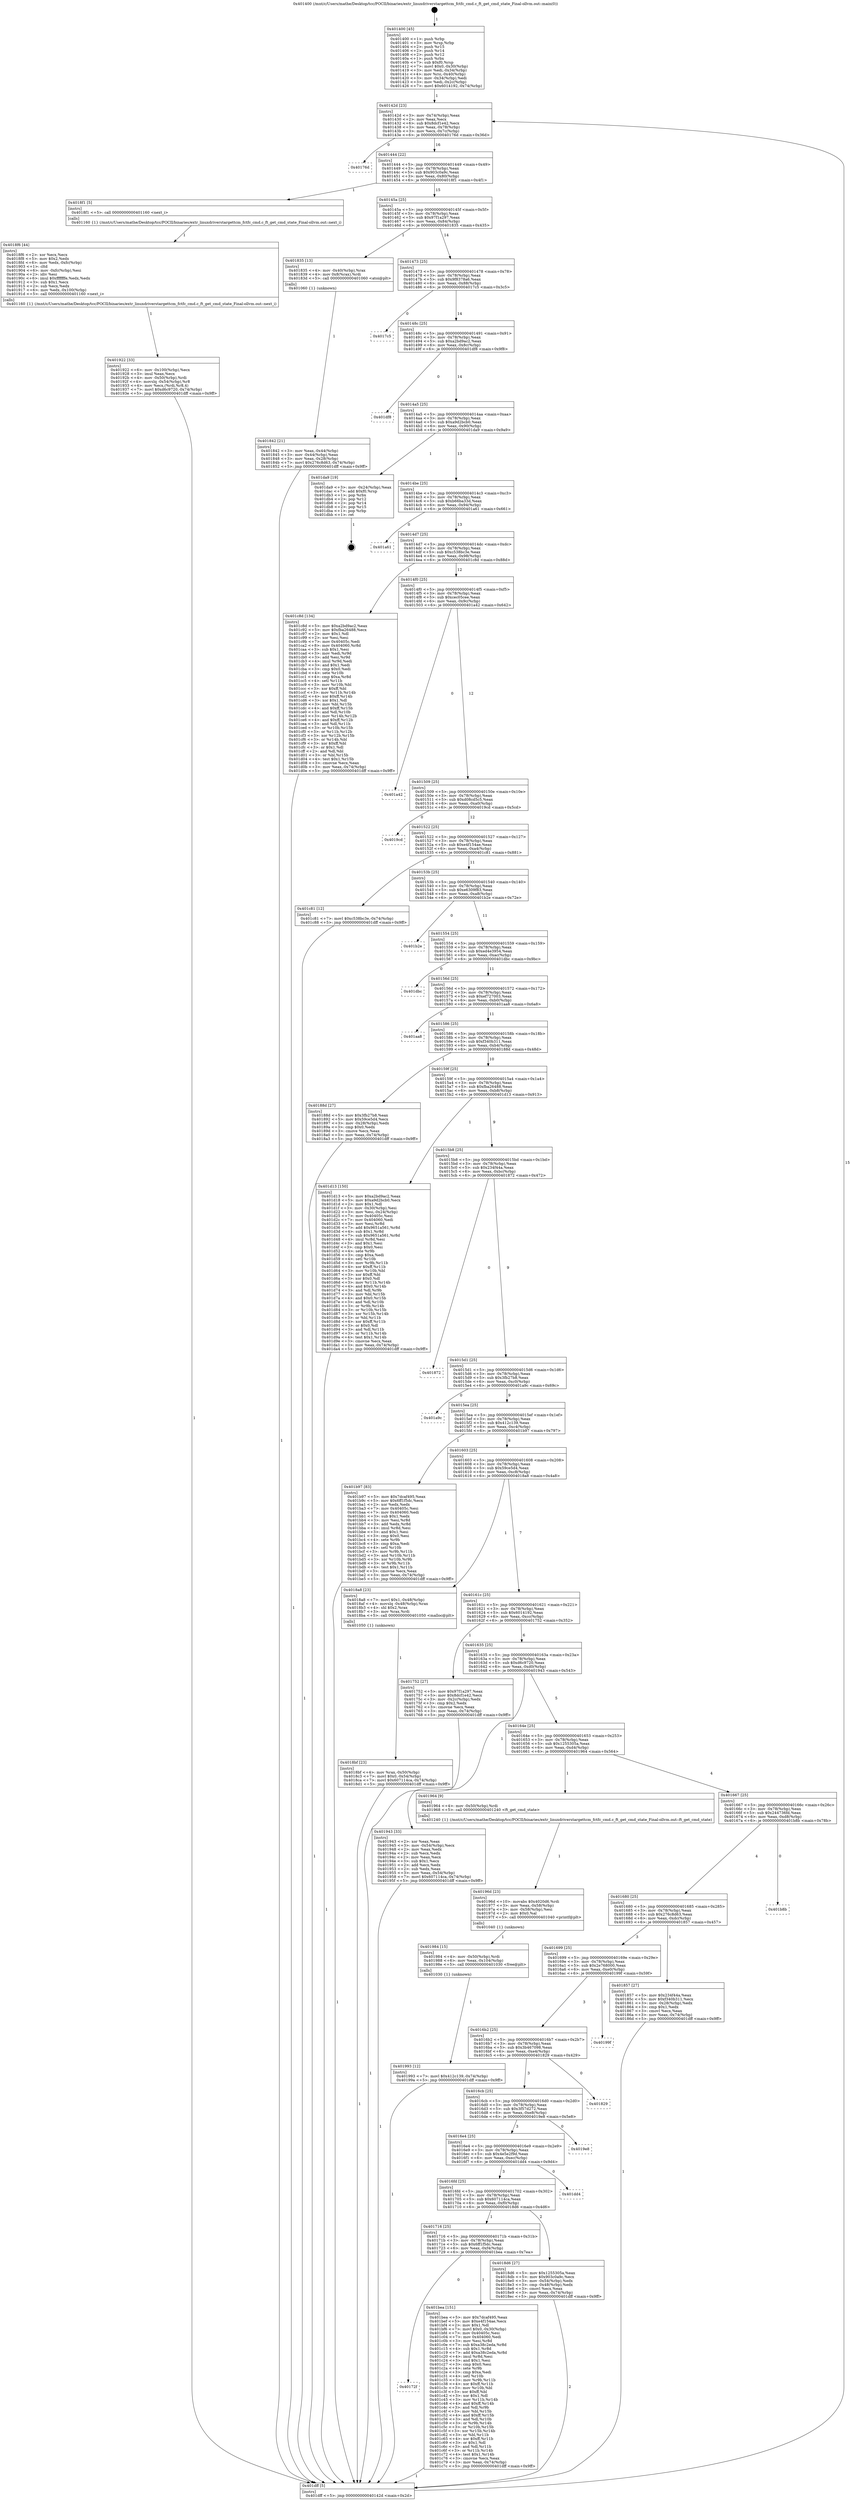 digraph "0x401400" {
  label = "0x401400 (/mnt/c/Users/mathe/Desktop/tcc/POCII/binaries/extr_linuxdriverstargettcm_fctfc_cmd.c_ft_get_cmd_state_Final-ollvm.out::main(0))"
  labelloc = "t"
  node[shape=record]

  Entry [label="",width=0.3,height=0.3,shape=circle,fillcolor=black,style=filled]
  "0x40142d" [label="{
     0x40142d [23]\l
     | [instrs]\l
     &nbsp;&nbsp;0x40142d \<+3\>: mov -0x74(%rbp),%eax\l
     &nbsp;&nbsp;0x401430 \<+2\>: mov %eax,%ecx\l
     &nbsp;&nbsp;0x401432 \<+6\>: sub $0x8dcf1e42,%ecx\l
     &nbsp;&nbsp;0x401438 \<+3\>: mov %eax,-0x78(%rbp)\l
     &nbsp;&nbsp;0x40143b \<+3\>: mov %ecx,-0x7c(%rbp)\l
     &nbsp;&nbsp;0x40143e \<+6\>: je 000000000040176d \<main+0x36d\>\l
  }"]
  "0x40176d" [label="{
     0x40176d\l
  }", style=dashed]
  "0x401444" [label="{
     0x401444 [22]\l
     | [instrs]\l
     &nbsp;&nbsp;0x401444 \<+5\>: jmp 0000000000401449 \<main+0x49\>\l
     &nbsp;&nbsp;0x401449 \<+3\>: mov -0x78(%rbp),%eax\l
     &nbsp;&nbsp;0x40144c \<+5\>: sub $0x903c0a9c,%eax\l
     &nbsp;&nbsp;0x401451 \<+3\>: mov %eax,-0x80(%rbp)\l
     &nbsp;&nbsp;0x401454 \<+6\>: je 00000000004018f1 \<main+0x4f1\>\l
  }"]
  Exit [label="",width=0.3,height=0.3,shape=circle,fillcolor=black,style=filled,peripheries=2]
  "0x4018f1" [label="{
     0x4018f1 [5]\l
     | [instrs]\l
     &nbsp;&nbsp;0x4018f1 \<+5\>: call 0000000000401160 \<next_i\>\l
     | [calls]\l
     &nbsp;&nbsp;0x401160 \{1\} (/mnt/c/Users/mathe/Desktop/tcc/POCII/binaries/extr_linuxdriverstargettcm_fctfc_cmd.c_ft_get_cmd_state_Final-ollvm.out::next_i)\l
  }"]
  "0x40145a" [label="{
     0x40145a [25]\l
     | [instrs]\l
     &nbsp;&nbsp;0x40145a \<+5\>: jmp 000000000040145f \<main+0x5f\>\l
     &nbsp;&nbsp;0x40145f \<+3\>: mov -0x78(%rbp),%eax\l
     &nbsp;&nbsp;0x401462 \<+5\>: sub $0x97f1a297,%eax\l
     &nbsp;&nbsp;0x401467 \<+6\>: mov %eax,-0x84(%rbp)\l
     &nbsp;&nbsp;0x40146d \<+6\>: je 0000000000401835 \<main+0x435\>\l
  }"]
  "0x40172f" [label="{
     0x40172f\l
  }", style=dashed]
  "0x401835" [label="{
     0x401835 [13]\l
     | [instrs]\l
     &nbsp;&nbsp;0x401835 \<+4\>: mov -0x40(%rbp),%rax\l
     &nbsp;&nbsp;0x401839 \<+4\>: mov 0x8(%rax),%rdi\l
     &nbsp;&nbsp;0x40183d \<+5\>: call 0000000000401060 \<atoi@plt\>\l
     | [calls]\l
     &nbsp;&nbsp;0x401060 \{1\} (unknown)\l
  }"]
  "0x401473" [label="{
     0x401473 [25]\l
     | [instrs]\l
     &nbsp;&nbsp;0x401473 \<+5\>: jmp 0000000000401478 \<main+0x78\>\l
     &nbsp;&nbsp;0x401478 \<+3\>: mov -0x78(%rbp),%eax\l
     &nbsp;&nbsp;0x40147b \<+5\>: sub $0x9f8378a6,%eax\l
     &nbsp;&nbsp;0x401480 \<+6\>: mov %eax,-0x88(%rbp)\l
     &nbsp;&nbsp;0x401486 \<+6\>: je 00000000004017c5 \<main+0x3c5\>\l
  }"]
  "0x401bea" [label="{
     0x401bea [151]\l
     | [instrs]\l
     &nbsp;&nbsp;0x401bea \<+5\>: mov $0x7dcaf495,%eax\l
     &nbsp;&nbsp;0x401bef \<+5\>: mov $0xe4f154ae,%ecx\l
     &nbsp;&nbsp;0x401bf4 \<+2\>: mov $0x1,%dl\l
     &nbsp;&nbsp;0x401bf6 \<+7\>: movl $0x0,-0x30(%rbp)\l
     &nbsp;&nbsp;0x401bfd \<+7\>: mov 0x40405c,%esi\l
     &nbsp;&nbsp;0x401c04 \<+7\>: mov 0x404060,%edi\l
     &nbsp;&nbsp;0x401c0b \<+3\>: mov %esi,%r8d\l
     &nbsp;&nbsp;0x401c0e \<+7\>: sub $0xa38c2eda,%r8d\l
     &nbsp;&nbsp;0x401c15 \<+4\>: sub $0x1,%r8d\l
     &nbsp;&nbsp;0x401c19 \<+7\>: add $0xa38c2eda,%r8d\l
     &nbsp;&nbsp;0x401c20 \<+4\>: imul %r8d,%esi\l
     &nbsp;&nbsp;0x401c24 \<+3\>: and $0x1,%esi\l
     &nbsp;&nbsp;0x401c27 \<+3\>: cmp $0x0,%esi\l
     &nbsp;&nbsp;0x401c2a \<+4\>: sete %r9b\l
     &nbsp;&nbsp;0x401c2e \<+3\>: cmp $0xa,%edi\l
     &nbsp;&nbsp;0x401c31 \<+4\>: setl %r10b\l
     &nbsp;&nbsp;0x401c35 \<+3\>: mov %r9b,%r11b\l
     &nbsp;&nbsp;0x401c38 \<+4\>: xor $0xff,%r11b\l
     &nbsp;&nbsp;0x401c3c \<+3\>: mov %r10b,%bl\l
     &nbsp;&nbsp;0x401c3f \<+3\>: xor $0xff,%bl\l
     &nbsp;&nbsp;0x401c42 \<+3\>: xor $0x1,%dl\l
     &nbsp;&nbsp;0x401c45 \<+3\>: mov %r11b,%r14b\l
     &nbsp;&nbsp;0x401c48 \<+4\>: and $0xff,%r14b\l
     &nbsp;&nbsp;0x401c4c \<+3\>: and %dl,%r9b\l
     &nbsp;&nbsp;0x401c4f \<+3\>: mov %bl,%r15b\l
     &nbsp;&nbsp;0x401c52 \<+4\>: and $0xff,%r15b\l
     &nbsp;&nbsp;0x401c56 \<+3\>: and %dl,%r10b\l
     &nbsp;&nbsp;0x401c59 \<+3\>: or %r9b,%r14b\l
     &nbsp;&nbsp;0x401c5c \<+3\>: or %r10b,%r15b\l
     &nbsp;&nbsp;0x401c5f \<+3\>: xor %r15b,%r14b\l
     &nbsp;&nbsp;0x401c62 \<+3\>: or %bl,%r11b\l
     &nbsp;&nbsp;0x401c65 \<+4\>: xor $0xff,%r11b\l
     &nbsp;&nbsp;0x401c69 \<+3\>: or $0x1,%dl\l
     &nbsp;&nbsp;0x401c6c \<+3\>: and %dl,%r11b\l
     &nbsp;&nbsp;0x401c6f \<+3\>: or %r11b,%r14b\l
     &nbsp;&nbsp;0x401c72 \<+4\>: test $0x1,%r14b\l
     &nbsp;&nbsp;0x401c76 \<+3\>: cmovne %ecx,%eax\l
     &nbsp;&nbsp;0x401c79 \<+3\>: mov %eax,-0x74(%rbp)\l
     &nbsp;&nbsp;0x401c7c \<+5\>: jmp 0000000000401dff \<main+0x9ff\>\l
  }"]
  "0x4017c5" [label="{
     0x4017c5\l
  }", style=dashed]
  "0x40148c" [label="{
     0x40148c [25]\l
     | [instrs]\l
     &nbsp;&nbsp;0x40148c \<+5\>: jmp 0000000000401491 \<main+0x91\>\l
     &nbsp;&nbsp;0x401491 \<+3\>: mov -0x78(%rbp),%eax\l
     &nbsp;&nbsp;0x401494 \<+5\>: sub $0xa2bd9ac2,%eax\l
     &nbsp;&nbsp;0x401499 \<+6\>: mov %eax,-0x8c(%rbp)\l
     &nbsp;&nbsp;0x40149f \<+6\>: je 0000000000401df8 \<main+0x9f8\>\l
  }"]
  "0x401993" [label="{
     0x401993 [12]\l
     | [instrs]\l
     &nbsp;&nbsp;0x401993 \<+7\>: movl $0x412c139,-0x74(%rbp)\l
     &nbsp;&nbsp;0x40199a \<+5\>: jmp 0000000000401dff \<main+0x9ff\>\l
  }"]
  "0x401df8" [label="{
     0x401df8\l
  }", style=dashed]
  "0x4014a5" [label="{
     0x4014a5 [25]\l
     | [instrs]\l
     &nbsp;&nbsp;0x4014a5 \<+5\>: jmp 00000000004014aa \<main+0xaa\>\l
     &nbsp;&nbsp;0x4014aa \<+3\>: mov -0x78(%rbp),%eax\l
     &nbsp;&nbsp;0x4014ad \<+5\>: sub $0xa9d2bcb0,%eax\l
     &nbsp;&nbsp;0x4014b2 \<+6\>: mov %eax,-0x90(%rbp)\l
     &nbsp;&nbsp;0x4014b8 \<+6\>: je 0000000000401da9 \<main+0x9a9\>\l
  }"]
  "0x401984" [label="{
     0x401984 [15]\l
     | [instrs]\l
     &nbsp;&nbsp;0x401984 \<+4\>: mov -0x50(%rbp),%rdi\l
     &nbsp;&nbsp;0x401988 \<+6\>: mov %eax,-0x104(%rbp)\l
     &nbsp;&nbsp;0x40198e \<+5\>: call 0000000000401030 \<free@plt\>\l
     | [calls]\l
     &nbsp;&nbsp;0x401030 \{1\} (unknown)\l
  }"]
  "0x401da9" [label="{
     0x401da9 [19]\l
     | [instrs]\l
     &nbsp;&nbsp;0x401da9 \<+3\>: mov -0x24(%rbp),%eax\l
     &nbsp;&nbsp;0x401dac \<+7\>: add $0xf0,%rsp\l
     &nbsp;&nbsp;0x401db3 \<+1\>: pop %rbx\l
     &nbsp;&nbsp;0x401db4 \<+2\>: pop %r12\l
     &nbsp;&nbsp;0x401db6 \<+2\>: pop %r14\l
     &nbsp;&nbsp;0x401db8 \<+2\>: pop %r15\l
     &nbsp;&nbsp;0x401dba \<+1\>: pop %rbp\l
     &nbsp;&nbsp;0x401dbb \<+1\>: ret\l
  }"]
  "0x4014be" [label="{
     0x4014be [25]\l
     | [instrs]\l
     &nbsp;&nbsp;0x4014be \<+5\>: jmp 00000000004014c3 \<main+0xc3\>\l
     &nbsp;&nbsp;0x4014c3 \<+3\>: mov -0x78(%rbp),%eax\l
     &nbsp;&nbsp;0x4014c6 \<+5\>: sub $0xb66ba33d,%eax\l
     &nbsp;&nbsp;0x4014cb \<+6\>: mov %eax,-0x94(%rbp)\l
     &nbsp;&nbsp;0x4014d1 \<+6\>: je 0000000000401a61 \<main+0x661\>\l
  }"]
  "0x40196d" [label="{
     0x40196d [23]\l
     | [instrs]\l
     &nbsp;&nbsp;0x40196d \<+10\>: movabs $0x4020d6,%rdi\l
     &nbsp;&nbsp;0x401977 \<+3\>: mov %eax,-0x58(%rbp)\l
     &nbsp;&nbsp;0x40197a \<+3\>: mov -0x58(%rbp),%esi\l
     &nbsp;&nbsp;0x40197d \<+2\>: mov $0x0,%al\l
     &nbsp;&nbsp;0x40197f \<+5\>: call 0000000000401040 \<printf@plt\>\l
     | [calls]\l
     &nbsp;&nbsp;0x401040 \{1\} (unknown)\l
  }"]
  "0x401a61" [label="{
     0x401a61\l
  }", style=dashed]
  "0x4014d7" [label="{
     0x4014d7 [25]\l
     | [instrs]\l
     &nbsp;&nbsp;0x4014d7 \<+5\>: jmp 00000000004014dc \<main+0xdc\>\l
     &nbsp;&nbsp;0x4014dc \<+3\>: mov -0x78(%rbp),%eax\l
     &nbsp;&nbsp;0x4014df \<+5\>: sub $0xc538bc3e,%eax\l
     &nbsp;&nbsp;0x4014e4 \<+6\>: mov %eax,-0x98(%rbp)\l
     &nbsp;&nbsp;0x4014ea \<+6\>: je 0000000000401c8d \<main+0x88d\>\l
  }"]
  "0x401922" [label="{
     0x401922 [33]\l
     | [instrs]\l
     &nbsp;&nbsp;0x401922 \<+6\>: mov -0x100(%rbp),%ecx\l
     &nbsp;&nbsp;0x401928 \<+3\>: imul %eax,%ecx\l
     &nbsp;&nbsp;0x40192b \<+4\>: mov -0x50(%rbp),%rdi\l
     &nbsp;&nbsp;0x40192f \<+4\>: movslq -0x54(%rbp),%r8\l
     &nbsp;&nbsp;0x401933 \<+4\>: mov %ecx,(%rdi,%r8,4)\l
     &nbsp;&nbsp;0x401937 \<+7\>: movl $0xd6c9720,-0x74(%rbp)\l
     &nbsp;&nbsp;0x40193e \<+5\>: jmp 0000000000401dff \<main+0x9ff\>\l
  }"]
  "0x401c8d" [label="{
     0x401c8d [134]\l
     | [instrs]\l
     &nbsp;&nbsp;0x401c8d \<+5\>: mov $0xa2bd9ac2,%eax\l
     &nbsp;&nbsp;0x401c92 \<+5\>: mov $0xfba26488,%ecx\l
     &nbsp;&nbsp;0x401c97 \<+2\>: mov $0x1,%dl\l
     &nbsp;&nbsp;0x401c99 \<+2\>: xor %esi,%esi\l
     &nbsp;&nbsp;0x401c9b \<+7\>: mov 0x40405c,%edi\l
     &nbsp;&nbsp;0x401ca2 \<+8\>: mov 0x404060,%r8d\l
     &nbsp;&nbsp;0x401caa \<+3\>: sub $0x1,%esi\l
     &nbsp;&nbsp;0x401cad \<+3\>: mov %edi,%r9d\l
     &nbsp;&nbsp;0x401cb0 \<+3\>: add %esi,%r9d\l
     &nbsp;&nbsp;0x401cb3 \<+4\>: imul %r9d,%edi\l
     &nbsp;&nbsp;0x401cb7 \<+3\>: and $0x1,%edi\l
     &nbsp;&nbsp;0x401cba \<+3\>: cmp $0x0,%edi\l
     &nbsp;&nbsp;0x401cbd \<+4\>: sete %r10b\l
     &nbsp;&nbsp;0x401cc1 \<+4\>: cmp $0xa,%r8d\l
     &nbsp;&nbsp;0x401cc5 \<+4\>: setl %r11b\l
     &nbsp;&nbsp;0x401cc9 \<+3\>: mov %r10b,%bl\l
     &nbsp;&nbsp;0x401ccc \<+3\>: xor $0xff,%bl\l
     &nbsp;&nbsp;0x401ccf \<+3\>: mov %r11b,%r14b\l
     &nbsp;&nbsp;0x401cd2 \<+4\>: xor $0xff,%r14b\l
     &nbsp;&nbsp;0x401cd6 \<+3\>: xor $0x1,%dl\l
     &nbsp;&nbsp;0x401cd9 \<+3\>: mov %bl,%r15b\l
     &nbsp;&nbsp;0x401cdc \<+4\>: and $0xff,%r15b\l
     &nbsp;&nbsp;0x401ce0 \<+3\>: and %dl,%r10b\l
     &nbsp;&nbsp;0x401ce3 \<+3\>: mov %r14b,%r12b\l
     &nbsp;&nbsp;0x401ce6 \<+4\>: and $0xff,%r12b\l
     &nbsp;&nbsp;0x401cea \<+3\>: and %dl,%r11b\l
     &nbsp;&nbsp;0x401ced \<+3\>: or %r10b,%r15b\l
     &nbsp;&nbsp;0x401cf0 \<+3\>: or %r11b,%r12b\l
     &nbsp;&nbsp;0x401cf3 \<+3\>: xor %r12b,%r15b\l
     &nbsp;&nbsp;0x401cf6 \<+3\>: or %r14b,%bl\l
     &nbsp;&nbsp;0x401cf9 \<+3\>: xor $0xff,%bl\l
     &nbsp;&nbsp;0x401cfc \<+3\>: or $0x1,%dl\l
     &nbsp;&nbsp;0x401cff \<+2\>: and %dl,%bl\l
     &nbsp;&nbsp;0x401d01 \<+3\>: or %bl,%r15b\l
     &nbsp;&nbsp;0x401d04 \<+4\>: test $0x1,%r15b\l
     &nbsp;&nbsp;0x401d08 \<+3\>: cmovne %ecx,%eax\l
     &nbsp;&nbsp;0x401d0b \<+3\>: mov %eax,-0x74(%rbp)\l
     &nbsp;&nbsp;0x401d0e \<+5\>: jmp 0000000000401dff \<main+0x9ff\>\l
  }"]
  "0x4014f0" [label="{
     0x4014f0 [25]\l
     | [instrs]\l
     &nbsp;&nbsp;0x4014f0 \<+5\>: jmp 00000000004014f5 \<main+0xf5\>\l
     &nbsp;&nbsp;0x4014f5 \<+3\>: mov -0x78(%rbp),%eax\l
     &nbsp;&nbsp;0x4014f8 \<+5\>: sub $0xcec05cee,%eax\l
     &nbsp;&nbsp;0x4014fd \<+6\>: mov %eax,-0x9c(%rbp)\l
     &nbsp;&nbsp;0x401503 \<+6\>: je 0000000000401a42 \<main+0x642\>\l
  }"]
  "0x4018f6" [label="{
     0x4018f6 [44]\l
     | [instrs]\l
     &nbsp;&nbsp;0x4018f6 \<+2\>: xor %ecx,%ecx\l
     &nbsp;&nbsp;0x4018f8 \<+5\>: mov $0x2,%edx\l
     &nbsp;&nbsp;0x4018fd \<+6\>: mov %edx,-0xfc(%rbp)\l
     &nbsp;&nbsp;0x401903 \<+1\>: cltd\l
     &nbsp;&nbsp;0x401904 \<+6\>: mov -0xfc(%rbp),%esi\l
     &nbsp;&nbsp;0x40190a \<+2\>: idiv %esi\l
     &nbsp;&nbsp;0x40190c \<+6\>: imul $0xfffffffe,%edx,%edx\l
     &nbsp;&nbsp;0x401912 \<+3\>: sub $0x1,%ecx\l
     &nbsp;&nbsp;0x401915 \<+2\>: sub %ecx,%edx\l
     &nbsp;&nbsp;0x401917 \<+6\>: mov %edx,-0x100(%rbp)\l
     &nbsp;&nbsp;0x40191d \<+5\>: call 0000000000401160 \<next_i\>\l
     | [calls]\l
     &nbsp;&nbsp;0x401160 \{1\} (/mnt/c/Users/mathe/Desktop/tcc/POCII/binaries/extr_linuxdriverstargettcm_fctfc_cmd.c_ft_get_cmd_state_Final-ollvm.out::next_i)\l
  }"]
  "0x401a42" [label="{
     0x401a42\l
  }", style=dashed]
  "0x401509" [label="{
     0x401509 [25]\l
     | [instrs]\l
     &nbsp;&nbsp;0x401509 \<+5\>: jmp 000000000040150e \<main+0x10e\>\l
     &nbsp;&nbsp;0x40150e \<+3\>: mov -0x78(%rbp),%eax\l
     &nbsp;&nbsp;0x401511 \<+5\>: sub $0xd08cd5c5,%eax\l
     &nbsp;&nbsp;0x401516 \<+6\>: mov %eax,-0xa0(%rbp)\l
     &nbsp;&nbsp;0x40151c \<+6\>: je 00000000004019cd \<main+0x5cd\>\l
  }"]
  "0x401716" [label="{
     0x401716 [25]\l
     | [instrs]\l
     &nbsp;&nbsp;0x401716 \<+5\>: jmp 000000000040171b \<main+0x31b\>\l
     &nbsp;&nbsp;0x40171b \<+3\>: mov -0x78(%rbp),%eax\l
     &nbsp;&nbsp;0x40171e \<+5\>: sub $0x6ff1f5dc,%eax\l
     &nbsp;&nbsp;0x401723 \<+6\>: mov %eax,-0xf4(%rbp)\l
     &nbsp;&nbsp;0x401729 \<+6\>: je 0000000000401bea \<main+0x7ea\>\l
  }"]
  "0x4019cd" [label="{
     0x4019cd\l
  }", style=dashed]
  "0x401522" [label="{
     0x401522 [25]\l
     | [instrs]\l
     &nbsp;&nbsp;0x401522 \<+5\>: jmp 0000000000401527 \<main+0x127\>\l
     &nbsp;&nbsp;0x401527 \<+3\>: mov -0x78(%rbp),%eax\l
     &nbsp;&nbsp;0x40152a \<+5\>: sub $0xe4f154ae,%eax\l
     &nbsp;&nbsp;0x40152f \<+6\>: mov %eax,-0xa4(%rbp)\l
     &nbsp;&nbsp;0x401535 \<+6\>: je 0000000000401c81 \<main+0x881\>\l
  }"]
  "0x4018d6" [label="{
     0x4018d6 [27]\l
     | [instrs]\l
     &nbsp;&nbsp;0x4018d6 \<+5\>: mov $0x1255305a,%eax\l
     &nbsp;&nbsp;0x4018db \<+5\>: mov $0x903c0a9c,%ecx\l
     &nbsp;&nbsp;0x4018e0 \<+3\>: mov -0x54(%rbp),%edx\l
     &nbsp;&nbsp;0x4018e3 \<+3\>: cmp -0x48(%rbp),%edx\l
     &nbsp;&nbsp;0x4018e6 \<+3\>: cmovl %ecx,%eax\l
     &nbsp;&nbsp;0x4018e9 \<+3\>: mov %eax,-0x74(%rbp)\l
     &nbsp;&nbsp;0x4018ec \<+5\>: jmp 0000000000401dff \<main+0x9ff\>\l
  }"]
  "0x401c81" [label="{
     0x401c81 [12]\l
     | [instrs]\l
     &nbsp;&nbsp;0x401c81 \<+7\>: movl $0xc538bc3e,-0x74(%rbp)\l
     &nbsp;&nbsp;0x401c88 \<+5\>: jmp 0000000000401dff \<main+0x9ff\>\l
  }"]
  "0x40153b" [label="{
     0x40153b [25]\l
     | [instrs]\l
     &nbsp;&nbsp;0x40153b \<+5\>: jmp 0000000000401540 \<main+0x140\>\l
     &nbsp;&nbsp;0x401540 \<+3\>: mov -0x78(%rbp),%eax\l
     &nbsp;&nbsp;0x401543 \<+5\>: sub $0xe6309f83,%eax\l
     &nbsp;&nbsp;0x401548 \<+6\>: mov %eax,-0xa8(%rbp)\l
     &nbsp;&nbsp;0x40154e \<+6\>: je 0000000000401b2e \<main+0x72e\>\l
  }"]
  "0x4016fd" [label="{
     0x4016fd [25]\l
     | [instrs]\l
     &nbsp;&nbsp;0x4016fd \<+5\>: jmp 0000000000401702 \<main+0x302\>\l
     &nbsp;&nbsp;0x401702 \<+3\>: mov -0x78(%rbp),%eax\l
     &nbsp;&nbsp;0x401705 \<+5\>: sub $0x607114ca,%eax\l
     &nbsp;&nbsp;0x40170a \<+6\>: mov %eax,-0xf0(%rbp)\l
     &nbsp;&nbsp;0x401710 \<+6\>: je 00000000004018d6 \<main+0x4d6\>\l
  }"]
  "0x401b2e" [label="{
     0x401b2e\l
  }", style=dashed]
  "0x401554" [label="{
     0x401554 [25]\l
     | [instrs]\l
     &nbsp;&nbsp;0x401554 \<+5\>: jmp 0000000000401559 \<main+0x159\>\l
     &nbsp;&nbsp;0x401559 \<+3\>: mov -0x78(%rbp),%eax\l
     &nbsp;&nbsp;0x40155c \<+5\>: sub $0xed4e3954,%eax\l
     &nbsp;&nbsp;0x401561 \<+6\>: mov %eax,-0xac(%rbp)\l
     &nbsp;&nbsp;0x401567 \<+6\>: je 0000000000401dbc \<main+0x9bc\>\l
  }"]
  "0x401dd4" [label="{
     0x401dd4\l
  }", style=dashed]
  "0x401dbc" [label="{
     0x401dbc\l
  }", style=dashed]
  "0x40156d" [label="{
     0x40156d [25]\l
     | [instrs]\l
     &nbsp;&nbsp;0x40156d \<+5\>: jmp 0000000000401572 \<main+0x172\>\l
     &nbsp;&nbsp;0x401572 \<+3\>: mov -0x78(%rbp),%eax\l
     &nbsp;&nbsp;0x401575 \<+5\>: sub $0xef727003,%eax\l
     &nbsp;&nbsp;0x40157a \<+6\>: mov %eax,-0xb0(%rbp)\l
     &nbsp;&nbsp;0x401580 \<+6\>: je 0000000000401aa8 \<main+0x6a8\>\l
  }"]
  "0x4016e4" [label="{
     0x4016e4 [25]\l
     | [instrs]\l
     &nbsp;&nbsp;0x4016e4 \<+5\>: jmp 00000000004016e9 \<main+0x2e9\>\l
     &nbsp;&nbsp;0x4016e9 \<+3\>: mov -0x78(%rbp),%eax\l
     &nbsp;&nbsp;0x4016ec \<+5\>: sub $0x4e5e2f9d,%eax\l
     &nbsp;&nbsp;0x4016f1 \<+6\>: mov %eax,-0xec(%rbp)\l
     &nbsp;&nbsp;0x4016f7 \<+6\>: je 0000000000401dd4 \<main+0x9d4\>\l
  }"]
  "0x401aa8" [label="{
     0x401aa8\l
  }", style=dashed]
  "0x401586" [label="{
     0x401586 [25]\l
     | [instrs]\l
     &nbsp;&nbsp;0x401586 \<+5\>: jmp 000000000040158b \<main+0x18b\>\l
     &nbsp;&nbsp;0x40158b \<+3\>: mov -0x78(%rbp),%eax\l
     &nbsp;&nbsp;0x40158e \<+5\>: sub $0xf340b311,%eax\l
     &nbsp;&nbsp;0x401593 \<+6\>: mov %eax,-0xb4(%rbp)\l
     &nbsp;&nbsp;0x401599 \<+6\>: je 000000000040188d \<main+0x48d\>\l
  }"]
  "0x4019e8" [label="{
     0x4019e8\l
  }", style=dashed]
  "0x40188d" [label="{
     0x40188d [27]\l
     | [instrs]\l
     &nbsp;&nbsp;0x40188d \<+5\>: mov $0x3fb27b8,%eax\l
     &nbsp;&nbsp;0x401892 \<+5\>: mov $0x59ce5d4,%ecx\l
     &nbsp;&nbsp;0x401897 \<+3\>: mov -0x28(%rbp),%edx\l
     &nbsp;&nbsp;0x40189a \<+3\>: cmp $0x0,%edx\l
     &nbsp;&nbsp;0x40189d \<+3\>: cmove %ecx,%eax\l
     &nbsp;&nbsp;0x4018a0 \<+3\>: mov %eax,-0x74(%rbp)\l
     &nbsp;&nbsp;0x4018a3 \<+5\>: jmp 0000000000401dff \<main+0x9ff\>\l
  }"]
  "0x40159f" [label="{
     0x40159f [25]\l
     | [instrs]\l
     &nbsp;&nbsp;0x40159f \<+5\>: jmp 00000000004015a4 \<main+0x1a4\>\l
     &nbsp;&nbsp;0x4015a4 \<+3\>: mov -0x78(%rbp),%eax\l
     &nbsp;&nbsp;0x4015a7 \<+5\>: sub $0xfba26488,%eax\l
     &nbsp;&nbsp;0x4015ac \<+6\>: mov %eax,-0xb8(%rbp)\l
     &nbsp;&nbsp;0x4015b2 \<+6\>: je 0000000000401d13 \<main+0x913\>\l
  }"]
  "0x4016cb" [label="{
     0x4016cb [25]\l
     | [instrs]\l
     &nbsp;&nbsp;0x4016cb \<+5\>: jmp 00000000004016d0 \<main+0x2d0\>\l
     &nbsp;&nbsp;0x4016d0 \<+3\>: mov -0x78(%rbp),%eax\l
     &nbsp;&nbsp;0x4016d3 \<+5\>: sub $0x3f57d272,%eax\l
     &nbsp;&nbsp;0x4016d8 \<+6\>: mov %eax,-0xe8(%rbp)\l
     &nbsp;&nbsp;0x4016de \<+6\>: je 00000000004019e8 \<main+0x5e8\>\l
  }"]
  "0x401d13" [label="{
     0x401d13 [150]\l
     | [instrs]\l
     &nbsp;&nbsp;0x401d13 \<+5\>: mov $0xa2bd9ac2,%eax\l
     &nbsp;&nbsp;0x401d18 \<+5\>: mov $0xa9d2bcb0,%ecx\l
     &nbsp;&nbsp;0x401d1d \<+2\>: mov $0x1,%dl\l
     &nbsp;&nbsp;0x401d1f \<+3\>: mov -0x30(%rbp),%esi\l
     &nbsp;&nbsp;0x401d22 \<+3\>: mov %esi,-0x24(%rbp)\l
     &nbsp;&nbsp;0x401d25 \<+7\>: mov 0x40405c,%esi\l
     &nbsp;&nbsp;0x401d2c \<+7\>: mov 0x404060,%edi\l
     &nbsp;&nbsp;0x401d33 \<+3\>: mov %esi,%r8d\l
     &nbsp;&nbsp;0x401d36 \<+7\>: add $0x9651a561,%r8d\l
     &nbsp;&nbsp;0x401d3d \<+4\>: sub $0x1,%r8d\l
     &nbsp;&nbsp;0x401d41 \<+7\>: sub $0x9651a561,%r8d\l
     &nbsp;&nbsp;0x401d48 \<+4\>: imul %r8d,%esi\l
     &nbsp;&nbsp;0x401d4c \<+3\>: and $0x1,%esi\l
     &nbsp;&nbsp;0x401d4f \<+3\>: cmp $0x0,%esi\l
     &nbsp;&nbsp;0x401d52 \<+4\>: sete %r9b\l
     &nbsp;&nbsp;0x401d56 \<+3\>: cmp $0xa,%edi\l
     &nbsp;&nbsp;0x401d59 \<+4\>: setl %r10b\l
     &nbsp;&nbsp;0x401d5d \<+3\>: mov %r9b,%r11b\l
     &nbsp;&nbsp;0x401d60 \<+4\>: xor $0xff,%r11b\l
     &nbsp;&nbsp;0x401d64 \<+3\>: mov %r10b,%bl\l
     &nbsp;&nbsp;0x401d67 \<+3\>: xor $0xff,%bl\l
     &nbsp;&nbsp;0x401d6a \<+3\>: xor $0x0,%dl\l
     &nbsp;&nbsp;0x401d6d \<+3\>: mov %r11b,%r14b\l
     &nbsp;&nbsp;0x401d70 \<+4\>: and $0x0,%r14b\l
     &nbsp;&nbsp;0x401d74 \<+3\>: and %dl,%r9b\l
     &nbsp;&nbsp;0x401d77 \<+3\>: mov %bl,%r15b\l
     &nbsp;&nbsp;0x401d7a \<+4\>: and $0x0,%r15b\l
     &nbsp;&nbsp;0x401d7e \<+3\>: and %dl,%r10b\l
     &nbsp;&nbsp;0x401d81 \<+3\>: or %r9b,%r14b\l
     &nbsp;&nbsp;0x401d84 \<+3\>: or %r10b,%r15b\l
     &nbsp;&nbsp;0x401d87 \<+3\>: xor %r15b,%r14b\l
     &nbsp;&nbsp;0x401d8a \<+3\>: or %bl,%r11b\l
     &nbsp;&nbsp;0x401d8d \<+4\>: xor $0xff,%r11b\l
     &nbsp;&nbsp;0x401d91 \<+3\>: or $0x0,%dl\l
     &nbsp;&nbsp;0x401d94 \<+3\>: and %dl,%r11b\l
     &nbsp;&nbsp;0x401d97 \<+3\>: or %r11b,%r14b\l
     &nbsp;&nbsp;0x401d9a \<+4\>: test $0x1,%r14b\l
     &nbsp;&nbsp;0x401d9e \<+3\>: cmovne %ecx,%eax\l
     &nbsp;&nbsp;0x401da1 \<+3\>: mov %eax,-0x74(%rbp)\l
     &nbsp;&nbsp;0x401da4 \<+5\>: jmp 0000000000401dff \<main+0x9ff\>\l
  }"]
  "0x4015b8" [label="{
     0x4015b8 [25]\l
     | [instrs]\l
     &nbsp;&nbsp;0x4015b8 \<+5\>: jmp 00000000004015bd \<main+0x1bd\>\l
     &nbsp;&nbsp;0x4015bd \<+3\>: mov -0x78(%rbp),%eax\l
     &nbsp;&nbsp;0x4015c0 \<+5\>: sub $0x234f44a,%eax\l
     &nbsp;&nbsp;0x4015c5 \<+6\>: mov %eax,-0xbc(%rbp)\l
     &nbsp;&nbsp;0x4015cb \<+6\>: je 0000000000401872 \<main+0x472\>\l
  }"]
  "0x401829" [label="{
     0x401829\l
  }", style=dashed]
  "0x401872" [label="{
     0x401872\l
  }", style=dashed]
  "0x4015d1" [label="{
     0x4015d1 [25]\l
     | [instrs]\l
     &nbsp;&nbsp;0x4015d1 \<+5\>: jmp 00000000004015d6 \<main+0x1d6\>\l
     &nbsp;&nbsp;0x4015d6 \<+3\>: mov -0x78(%rbp),%eax\l
     &nbsp;&nbsp;0x4015d9 \<+5\>: sub $0x3fb27b8,%eax\l
     &nbsp;&nbsp;0x4015de \<+6\>: mov %eax,-0xc0(%rbp)\l
     &nbsp;&nbsp;0x4015e4 \<+6\>: je 0000000000401a9c \<main+0x69c\>\l
  }"]
  "0x4016b2" [label="{
     0x4016b2 [25]\l
     | [instrs]\l
     &nbsp;&nbsp;0x4016b2 \<+5\>: jmp 00000000004016b7 \<main+0x2b7\>\l
     &nbsp;&nbsp;0x4016b7 \<+3\>: mov -0x78(%rbp),%eax\l
     &nbsp;&nbsp;0x4016ba \<+5\>: sub $0x3b467098,%eax\l
     &nbsp;&nbsp;0x4016bf \<+6\>: mov %eax,-0xe4(%rbp)\l
     &nbsp;&nbsp;0x4016c5 \<+6\>: je 0000000000401829 \<main+0x429\>\l
  }"]
  "0x401a9c" [label="{
     0x401a9c\l
  }", style=dashed]
  "0x4015ea" [label="{
     0x4015ea [25]\l
     | [instrs]\l
     &nbsp;&nbsp;0x4015ea \<+5\>: jmp 00000000004015ef \<main+0x1ef\>\l
     &nbsp;&nbsp;0x4015ef \<+3\>: mov -0x78(%rbp),%eax\l
     &nbsp;&nbsp;0x4015f2 \<+5\>: sub $0x412c139,%eax\l
     &nbsp;&nbsp;0x4015f7 \<+6\>: mov %eax,-0xc4(%rbp)\l
     &nbsp;&nbsp;0x4015fd \<+6\>: je 0000000000401b97 \<main+0x797\>\l
  }"]
  "0x40199f" [label="{
     0x40199f\l
  }", style=dashed]
  "0x401b97" [label="{
     0x401b97 [83]\l
     | [instrs]\l
     &nbsp;&nbsp;0x401b97 \<+5\>: mov $0x7dcaf495,%eax\l
     &nbsp;&nbsp;0x401b9c \<+5\>: mov $0x6ff1f5dc,%ecx\l
     &nbsp;&nbsp;0x401ba1 \<+2\>: xor %edx,%edx\l
     &nbsp;&nbsp;0x401ba3 \<+7\>: mov 0x40405c,%esi\l
     &nbsp;&nbsp;0x401baa \<+7\>: mov 0x404060,%edi\l
     &nbsp;&nbsp;0x401bb1 \<+3\>: sub $0x1,%edx\l
     &nbsp;&nbsp;0x401bb4 \<+3\>: mov %esi,%r8d\l
     &nbsp;&nbsp;0x401bb7 \<+3\>: add %edx,%r8d\l
     &nbsp;&nbsp;0x401bba \<+4\>: imul %r8d,%esi\l
     &nbsp;&nbsp;0x401bbe \<+3\>: and $0x1,%esi\l
     &nbsp;&nbsp;0x401bc1 \<+3\>: cmp $0x0,%esi\l
     &nbsp;&nbsp;0x401bc4 \<+4\>: sete %r9b\l
     &nbsp;&nbsp;0x401bc8 \<+3\>: cmp $0xa,%edi\l
     &nbsp;&nbsp;0x401bcb \<+4\>: setl %r10b\l
     &nbsp;&nbsp;0x401bcf \<+3\>: mov %r9b,%r11b\l
     &nbsp;&nbsp;0x401bd2 \<+3\>: and %r10b,%r11b\l
     &nbsp;&nbsp;0x401bd5 \<+3\>: xor %r10b,%r9b\l
     &nbsp;&nbsp;0x401bd8 \<+3\>: or %r9b,%r11b\l
     &nbsp;&nbsp;0x401bdb \<+4\>: test $0x1,%r11b\l
     &nbsp;&nbsp;0x401bdf \<+3\>: cmovne %ecx,%eax\l
     &nbsp;&nbsp;0x401be2 \<+3\>: mov %eax,-0x74(%rbp)\l
     &nbsp;&nbsp;0x401be5 \<+5\>: jmp 0000000000401dff \<main+0x9ff\>\l
  }"]
  "0x401603" [label="{
     0x401603 [25]\l
     | [instrs]\l
     &nbsp;&nbsp;0x401603 \<+5\>: jmp 0000000000401608 \<main+0x208\>\l
     &nbsp;&nbsp;0x401608 \<+3\>: mov -0x78(%rbp),%eax\l
     &nbsp;&nbsp;0x40160b \<+5\>: sub $0x59ce5d4,%eax\l
     &nbsp;&nbsp;0x401610 \<+6\>: mov %eax,-0xc8(%rbp)\l
     &nbsp;&nbsp;0x401616 \<+6\>: je 00000000004018a8 \<main+0x4a8\>\l
  }"]
  "0x4018bf" [label="{
     0x4018bf [23]\l
     | [instrs]\l
     &nbsp;&nbsp;0x4018bf \<+4\>: mov %rax,-0x50(%rbp)\l
     &nbsp;&nbsp;0x4018c3 \<+7\>: movl $0x0,-0x54(%rbp)\l
     &nbsp;&nbsp;0x4018ca \<+7\>: movl $0x607114ca,-0x74(%rbp)\l
     &nbsp;&nbsp;0x4018d1 \<+5\>: jmp 0000000000401dff \<main+0x9ff\>\l
  }"]
  "0x4018a8" [label="{
     0x4018a8 [23]\l
     | [instrs]\l
     &nbsp;&nbsp;0x4018a8 \<+7\>: movl $0x1,-0x48(%rbp)\l
     &nbsp;&nbsp;0x4018af \<+4\>: movslq -0x48(%rbp),%rax\l
     &nbsp;&nbsp;0x4018b3 \<+4\>: shl $0x2,%rax\l
     &nbsp;&nbsp;0x4018b7 \<+3\>: mov %rax,%rdi\l
     &nbsp;&nbsp;0x4018ba \<+5\>: call 0000000000401050 \<malloc@plt\>\l
     | [calls]\l
     &nbsp;&nbsp;0x401050 \{1\} (unknown)\l
  }"]
  "0x40161c" [label="{
     0x40161c [25]\l
     | [instrs]\l
     &nbsp;&nbsp;0x40161c \<+5\>: jmp 0000000000401621 \<main+0x221\>\l
     &nbsp;&nbsp;0x401621 \<+3\>: mov -0x78(%rbp),%eax\l
     &nbsp;&nbsp;0x401624 \<+5\>: sub $0x6014192,%eax\l
     &nbsp;&nbsp;0x401629 \<+6\>: mov %eax,-0xcc(%rbp)\l
     &nbsp;&nbsp;0x40162f \<+6\>: je 0000000000401752 \<main+0x352\>\l
  }"]
  "0x401699" [label="{
     0x401699 [25]\l
     | [instrs]\l
     &nbsp;&nbsp;0x401699 \<+5\>: jmp 000000000040169e \<main+0x29e\>\l
     &nbsp;&nbsp;0x40169e \<+3\>: mov -0x78(%rbp),%eax\l
     &nbsp;&nbsp;0x4016a1 \<+5\>: sub $0x2e768000,%eax\l
     &nbsp;&nbsp;0x4016a6 \<+6\>: mov %eax,-0xe0(%rbp)\l
     &nbsp;&nbsp;0x4016ac \<+6\>: je 000000000040199f \<main+0x59f\>\l
  }"]
  "0x401752" [label="{
     0x401752 [27]\l
     | [instrs]\l
     &nbsp;&nbsp;0x401752 \<+5\>: mov $0x97f1a297,%eax\l
     &nbsp;&nbsp;0x401757 \<+5\>: mov $0x8dcf1e42,%ecx\l
     &nbsp;&nbsp;0x40175c \<+3\>: mov -0x2c(%rbp),%edx\l
     &nbsp;&nbsp;0x40175f \<+3\>: cmp $0x2,%edx\l
     &nbsp;&nbsp;0x401762 \<+3\>: cmovne %ecx,%eax\l
     &nbsp;&nbsp;0x401765 \<+3\>: mov %eax,-0x74(%rbp)\l
     &nbsp;&nbsp;0x401768 \<+5\>: jmp 0000000000401dff \<main+0x9ff\>\l
  }"]
  "0x401635" [label="{
     0x401635 [25]\l
     | [instrs]\l
     &nbsp;&nbsp;0x401635 \<+5\>: jmp 000000000040163a \<main+0x23a\>\l
     &nbsp;&nbsp;0x40163a \<+3\>: mov -0x78(%rbp),%eax\l
     &nbsp;&nbsp;0x40163d \<+5\>: sub $0xd6c9720,%eax\l
     &nbsp;&nbsp;0x401642 \<+6\>: mov %eax,-0xd0(%rbp)\l
     &nbsp;&nbsp;0x401648 \<+6\>: je 0000000000401943 \<main+0x543\>\l
  }"]
  "0x401dff" [label="{
     0x401dff [5]\l
     | [instrs]\l
     &nbsp;&nbsp;0x401dff \<+5\>: jmp 000000000040142d \<main+0x2d\>\l
  }"]
  "0x401400" [label="{
     0x401400 [45]\l
     | [instrs]\l
     &nbsp;&nbsp;0x401400 \<+1\>: push %rbp\l
     &nbsp;&nbsp;0x401401 \<+3\>: mov %rsp,%rbp\l
     &nbsp;&nbsp;0x401404 \<+2\>: push %r15\l
     &nbsp;&nbsp;0x401406 \<+2\>: push %r14\l
     &nbsp;&nbsp;0x401408 \<+2\>: push %r12\l
     &nbsp;&nbsp;0x40140a \<+1\>: push %rbx\l
     &nbsp;&nbsp;0x40140b \<+7\>: sub $0xf0,%rsp\l
     &nbsp;&nbsp;0x401412 \<+7\>: movl $0x0,-0x30(%rbp)\l
     &nbsp;&nbsp;0x401419 \<+3\>: mov %edi,-0x34(%rbp)\l
     &nbsp;&nbsp;0x40141c \<+4\>: mov %rsi,-0x40(%rbp)\l
     &nbsp;&nbsp;0x401420 \<+3\>: mov -0x34(%rbp),%edi\l
     &nbsp;&nbsp;0x401423 \<+3\>: mov %edi,-0x2c(%rbp)\l
     &nbsp;&nbsp;0x401426 \<+7\>: movl $0x6014192,-0x74(%rbp)\l
  }"]
  "0x401842" [label="{
     0x401842 [21]\l
     | [instrs]\l
     &nbsp;&nbsp;0x401842 \<+3\>: mov %eax,-0x44(%rbp)\l
     &nbsp;&nbsp;0x401845 \<+3\>: mov -0x44(%rbp),%eax\l
     &nbsp;&nbsp;0x401848 \<+3\>: mov %eax,-0x28(%rbp)\l
     &nbsp;&nbsp;0x40184b \<+7\>: movl $0x276c8d63,-0x74(%rbp)\l
     &nbsp;&nbsp;0x401852 \<+5\>: jmp 0000000000401dff \<main+0x9ff\>\l
  }"]
  "0x401857" [label="{
     0x401857 [27]\l
     | [instrs]\l
     &nbsp;&nbsp;0x401857 \<+5\>: mov $0x234f44a,%eax\l
     &nbsp;&nbsp;0x40185c \<+5\>: mov $0xf340b311,%ecx\l
     &nbsp;&nbsp;0x401861 \<+3\>: mov -0x28(%rbp),%edx\l
     &nbsp;&nbsp;0x401864 \<+3\>: cmp $0x1,%edx\l
     &nbsp;&nbsp;0x401867 \<+3\>: cmovl %ecx,%eax\l
     &nbsp;&nbsp;0x40186a \<+3\>: mov %eax,-0x74(%rbp)\l
     &nbsp;&nbsp;0x40186d \<+5\>: jmp 0000000000401dff \<main+0x9ff\>\l
  }"]
  "0x401943" [label="{
     0x401943 [33]\l
     | [instrs]\l
     &nbsp;&nbsp;0x401943 \<+2\>: xor %eax,%eax\l
     &nbsp;&nbsp;0x401945 \<+3\>: mov -0x54(%rbp),%ecx\l
     &nbsp;&nbsp;0x401948 \<+2\>: mov %eax,%edx\l
     &nbsp;&nbsp;0x40194a \<+2\>: sub %ecx,%edx\l
     &nbsp;&nbsp;0x40194c \<+2\>: mov %eax,%ecx\l
     &nbsp;&nbsp;0x40194e \<+3\>: sub $0x1,%ecx\l
     &nbsp;&nbsp;0x401951 \<+2\>: add %ecx,%edx\l
     &nbsp;&nbsp;0x401953 \<+2\>: sub %edx,%eax\l
     &nbsp;&nbsp;0x401955 \<+3\>: mov %eax,-0x54(%rbp)\l
     &nbsp;&nbsp;0x401958 \<+7\>: movl $0x607114ca,-0x74(%rbp)\l
     &nbsp;&nbsp;0x40195f \<+5\>: jmp 0000000000401dff \<main+0x9ff\>\l
  }"]
  "0x40164e" [label="{
     0x40164e [25]\l
     | [instrs]\l
     &nbsp;&nbsp;0x40164e \<+5\>: jmp 0000000000401653 \<main+0x253\>\l
     &nbsp;&nbsp;0x401653 \<+3\>: mov -0x78(%rbp),%eax\l
     &nbsp;&nbsp;0x401656 \<+5\>: sub $0x1255305a,%eax\l
     &nbsp;&nbsp;0x40165b \<+6\>: mov %eax,-0xd4(%rbp)\l
     &nbsp;&nbsp;0x401661 \<+6\>: je 0000000000401964 \<main+0x564\>\l
  }"]
  "0x401680" [label="{
     0x401680 [25]\l
     | [instrs]\l
     &nbsp;&nbsp;0x401680 \<+5\>: jmp 0000000000401685 \<main+0x285\>\l
     &nbsp;&nbsp;0x401685 \<+3\>: mov -0x78(%rbp),%eax\l
     &nbsp;&nbsp;0x401688 \<+5\>: sub $0x276c8d63,%eax\l
     &nbsp;&nbsp;0x40168d \<+6\>: mov %eax,-0xdc(%rbp)\l
     &nbsp;&nbsp;0x401693 \<+6\>: je 0000000000401857 \<main+0x457\>\l
  }"]
  "0x401964" [label="{
     0x401964 [9]\l
     | [instrs]\l
     &nbsp;&nbsp;0x401964 \<+4\>: mov -0x50(%rbp),%rdi\l
     &nbsp;&nbsp;0x401968 \<+5\>: call 0000000000401240 \<ft_get_cmd_state\>\l
     | [calls]\l
     &nbsp;&nbsp;0x401240 \{1\} (/mnt/c/Users/mathe/Desktop/tcc/POCII/binaries/extr_linuxdriverstargettcm_fctfc_cmd.c_ft_get_cmd_state_Final-ollvm.out::ft_get_cmd_state)\l
  }"]
  "0x401667" [label="{
     0x401667 [25]\l
     | [instrs]\l
     &nbsp;&nbsp;0x401667 \<+5\>: jmp 000000000040166c \<main+0x26c\>\l
     &nbsp;&nbsp;0x40166c \<+3\>: mov -0x78(%rbp),%eax\l
     &nbsp;&nbsp;0x40166f \<+5\>: sub $0x244736fd,%eax\l
     &nbsp;&nbsp;0x401674 \<+6\>: mov %eax,-0xd8(%rbp)\l
     &nbsp;&nbsp;0x40167a \<+6\>: je 0000000000401b8b \<main+0x78b\>\l
  }"]
  "0x401b8b" [label="{
     0x401b8b\l
  }", style=dashed]
  Entry -> "0x401400" [label=" 1"]
  "0x40142d" -> "0x40176d" [label=" 0"]
  "0x40142d" -> "0x401444" [label=" 16"]
  "0x401da9" -> Exit [label=" 1"]
  "0x401444" -> "0x4018f1" [label=" 1"]
  "0x401444" -> "0x40145a" [label=" 15"]
  "0x401d13" -> "0x401dff" [label=" 1"]
  "0x40145a" -> "0x401835" [label=" 1"]
  "0x40145a" -> "0x401473" [label=" 14"]
  "0x401c8d" -> "0x401dff" [label=" 1"]
  "0x401473" -> "0x4017c5" [label=" 0"]
  "0x401473" -> "0x40148c" [label=" 14"]
  "0x401c81" -> "0x401dff" [label=" 1"]
  "0x40148c" -> "0x401df8" [label=" 0"]
  "0x40148c" -> "0x4014a5" [label=" 14"]
  "0x401716" -> "0x40172f" [label=" 0"]
  "0x4014a5" -> "0x401da9" [label=" 1"]
  "0x4014a5" -> "0x4014be" [label=" 13"]
  "0x401716" -> "0x401bea" [label=" 1"]
  "0x4014be" -> "0x401a61" [label=" 0"]
  "0x4014be" -> "0x4014d7" [label=" 13"]
  "0x401bea" -> "0x401dff" [label=" 1"]
  "0x4014d7" -> "0x401c8d" [label=" 1"]
  "0x4014d7" -> "0x4014f0" [label=" 12"]
  "0x401b97" -> "0x401dff" [label=" 1"]
  "0x4014f0" -> "0x401a42" [label=" 0"]
  "0x4014f0" -> "0x401509" [label=" 12"]
  "0x401993" -> "0x401dff" [label=" 1"]
  "0x401509" -> "0x4019cd" [label=" 0"]
  "0x401509" -> "0x401522" [label=" 12"]
  "0x401984" -> "0x401993" [label=" 1"]
  "0x401522" -> "0x401c81" [label=" 1"]
  "0x401522" -> "0x40153b" [label=" 11"]
  "0x40196d" -> "0x401984" [label=" 1"]
  "0x40153b" -> "0x401b2e" [label=" 0"]
  "0x40153b" -> "0x401554" [label=" 11"]
  "0x401943" -> "0x401dff" [label=" 1"]
  "0x401554" -> "0x401dbc" [label=" 0"]
  "0x401554" -> "0x40156d" [label=" 11"]
  "0x401922" -> "0x401dff" [label=" 1"]
  "0x40156d" -> "0x401aa8" [label=" 0"]
  "0x40156d" -> "0x401586" [label=" 11"]
  "0x4018f1" -> "0x4018f6" [label=" 1"]
  "0x401586" -> "0x40188d" [label=" 1"]
  "0x401586" -> "0x40159f" [label=" 10"]
  "0x4018d6" -> "0x401dff" [label=" 2"]
  "0x40159f" -> "0x401d13" [label=" 1"]
  "0x40159f" -> "0x4015b8" [label=" 9"]
  "0x4016fd" -> "0x4018d6" [label=" 2"]
  "0x4015b8" -> "0x401872" [label=" 0"]
  "0x4015b8" -> "0x4015d1" [label=" 9"]
  "0x401964" -> "0x40196d" [label=" 1"]
  "0x4015d1" -> "0x401a9c" [label=" 0"]
  "0x4015d1" -> "0x4015ea" [label=" 9"]
  "0x4016e4" -> "0x401dd4" [label=" 0"]
  "0x4015ea" -> "0x401b97" [label=" 1"]
  "0x4015ea" -> "0x401603" [label=" 8"]
  "0x4018f6" -> "0x401922" [label=" 1"]
  "0x401603" -> "0x4018a8" [label=" 1"]
  "0x401603" -> "0x40161c" [label=" 7"]
  "0x4016cb" -> "0x4019e8" [label=" 0"]
  "0x40161c" -> "0x401752" [label=" 1"]
  "0x40161c" -> "0x401635" [label=" 6"]
  "0x401752" -> "0x401dff" [label=" 1"]
  "0x401400" -> "0x40142d" [label=" 1"]
  "0x401dff" -> "0x40142d" [label=" 15"]
  "0x401835" -> "0x401842" [label=" 1"]
  "0x401842" -> "0x401dff" [label=" 1"]
  "0x4016fd" -> "0x401716" [label=" 1"]
  "0x401635" -> "0x401943" [label=" 1"]
  "0x401635" -> "0x40164e" [label=" 5"]
  "0x4016b2" -> "0x4016cb" [label=" 3"]
  "0x40164e" -> "0x401964" [label=" 1"]
  "0x40164e" -> "0x401667" [label=" 4"]
  "0x4016e4" -> "0x4016fd" [label=" 3"]
  "0x401667" -> "0x401b8b" [label=" 0"]
  "0x401667" -> "0x401680" [label=" 4"]
  "0x4016b2" -> "0x401829" [label=" 0"]
  "0x401680" -> "0x401857" [label=" 1"]
  "0x401680" -> "0x401699" [label=" 3"]
  "0x401857" -> "0x401dff" [label=" 1"]
  "0x40188d" -> "0x401dff" [label=" 1"]
  "0x4018a8" -> "0x4018bf" [label=" 1"]
  "0x4018bf" -> "0x401dff" [label=" 1"]
  "0x4016cb" -> "0x4016e4" [label=" 3"]
  "0x401699" -> "0x40199f" [label=" 0"]
  "0x401699" -> "0x4016b2" [label=" 3"]
}
